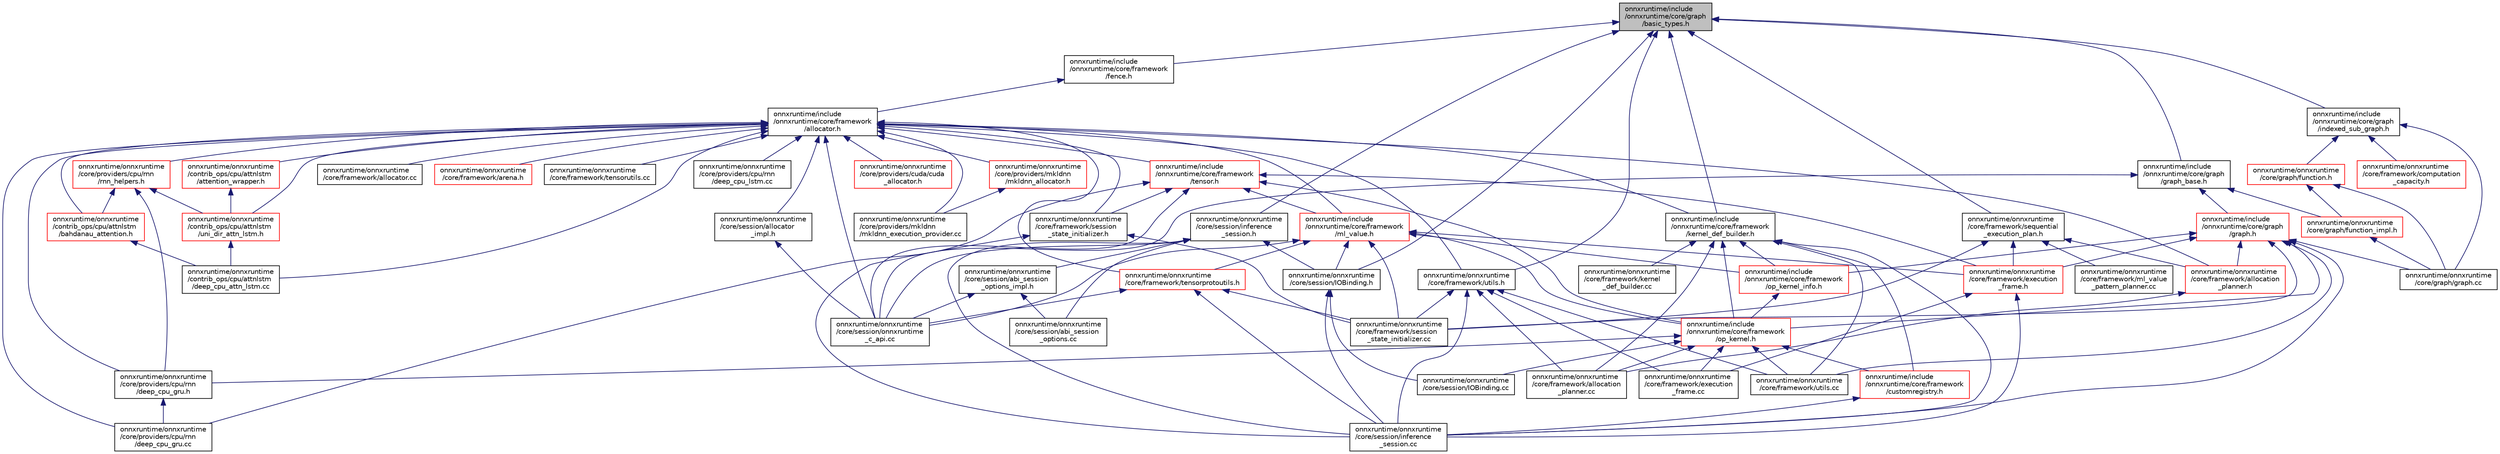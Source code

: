 digraph "onnxruntime/include/onnxruntime/core/graph/basic_types.h"
{
  edge [fontname="Helvetica",fontsize="10",labelfontname="Helvetica",labelfontsize="10"];
  node [fontname="Helvetica",fontsize="10",shape=record];
  Node6 [label="onnxruntime/include\l/onnxruntime/core/graph\l/basic_types.h",height=0.2,width=0.4,color="black", fillcolor="grey75", style="filled", fontcolor="black"];
  Node6 -> Node7 [dir="back",color="midnightblue",fontsize="10",style="solid",fontname="Helvetica"];
  Node7 [label="onnxruntime/include\l/onnxruntime/core/framework\l/fence.h",height=0.2,width=0.4,color="black", fillcolor="white", style="filled",URL="$fence_8h.html"];
  Node7 -> Node8 [dir="back",color="midnightblue",fontsize="10",style="solid",fontname="Helvetica"];
  Node8 [label="onnxruntime/include\l/onnxruntime/core/framework\l/allocator.h",height=0.2,width=0.4,color="black", fillcolor="white", style="filled",URL="$framework_2allocator_8h.html"];
  Node8 -> Node9 [dir="back",color="midnightblue",fontsize="10",style="solid",fontname="Helvetica"];
  Node9 [label="onnxruntime/include\l/onnxruntime/core/framework\l/kernel_def_builder.h",height=0.2,width=0.4,color="black", fillcolor="white", style="filled",URL="$kernel__def__builder_8h.html"];
  Node9 -> Node10 [dir="back",color="midnightblue",fontsize="10",style="solid",fontname="Helvetica"];
  Node10 [label="onnxruntime/include\l/onnxruntime/core/framework\l/customregistry.h",height=0.2,width=0.4,color="red", fillcolor="white", style="filled",URL="$customregistry_8h.html"];
  Node10 -> Node15 [dir="back",color="midnightblue",fontsize="10",style="solid",fontname="Helvetica"];
  Node15 [label="onnxruntime/onnxruntime\l/core/session/inference\l_session.cc",height=0.2,width=0.4,color="black", fillcolor="white", style="filled",URL="$inference__session_8cc.html"];
  Node9 -> Node16 [dir="back",color="midnightblue",fontsize="10",style="solid",fontname="Helvetica"];
  Node16 [label="onnxruntime/include\l/onnxruntime/core/framework\l/op_kernel.h",height=0.2,width=0.4,color="red", fillcolor="white", style="filled",URL="$op__kernel_8h.html"];
  Node16 -> Node10 [dir="back",color="midnightblue",fontsize="10",style="solid",fontname="Helvetica"];
  Node16 -> Node37 [dir="back",color="midnightblue",fontsize="10",style="solid",fontname="Helvetica"];
  Node37 [label="onnxruntime/onnxruntime\l/core/framework/allocation\l_planner.cc",height=0.2,width=0.4,color="black", fillcolor="white", style="filled",URL="$allocation__planner_8cc.html"];
  Node16 -> Node38 [dir="back",color="midnightblue",fontsize="10",style="solid",fontname="Helvetica"];
  Node38 [label="onnxruntime/onnxruntime\l/core/framework/execution\l_frame.cc",height=0.2,width=0.4,color="black", fillcolor="white", style="filled",URL="$execution__frame_8cc.html"];
  Node16 -> Node57 [dir="back",color="midnightblue",fontsize="10",style="solid",fontname="Helvetica"];
  Node57 [label="onnxruntime/onnxruntime\l/core/framework/utils.cc",height=0.2,width=0.4,color="black", fillcolor="white", style="filled",URL="$utils_8cc.html"];
  Node16 -> Node156 [dir="back",color="midnightblue",fontsize="10",style="solid",fontname="Helvetica"];
  Node156 [label="onnxruntime/onnxruntime\l/core/providers/cpu/rnn\l/deep_cpu_gru.h",height=0.2,width=0.4,color="black", fillcolor="white", style="filled",URL="$deep__cpu__gru_8h.html"];
  Node156 -> Node157 [dir="back",color="midnightblue",fontsize="10",style="solid",fontname="Helvetica"];
  Node157 [label="onnxruntime/onnxruntime\l/core/providers/cpu/rnn\l/deep_cpu_gru.cc",height=0.2,width=0.4,color="black", fillcolor="white", style="filled",URL="$deep__cpu__gru_8cc.html"];
  Node16 -> Node269 [dir="back",color="midnightblue",fontsize="10",style="solid",fontname="Helvetica"];
  Node269 [label="onnxruntime/onnxruntime\l/core/session/IOBinding.cc",height=0.2,width=0.4,color="black", fillcolor="white", style="filled",URL="$IOBinding_8cc.html"];
  Node9 -> Node270 [dir="back",color="midnightblue",fontsize="10",style="solid",fontname="Helvetica"];
  Node270 [label="onnxruntime/include\l/onnxruntime/core/framework\l/op_kernel_info.h",height=0.2,width=0.4,color="red", fillcolor="white", style="filled",URL="$op__kernel__info_8h.html"];
  Node270 -> Node16 [dir="back",color="midnightblue",fontsize="10",style="solid",fontname="Helvetica"];
  Node9 -> Node37 [dir="back",color="midnightblue",fontsize="10",style="solid",fontname="Helvetica"];
  Node9 -> Node271 [dir="back",color="midnightblue",fontsize="10",style="solid",fontname="Helvetica"];
  Node271 [label="onnxruntime/onnxruntime\l/core/framework/kernel\l_def_builder.cc",height=0.2,width=0.4,color="black", fillcolor="white", style="filled",URL="$kernel__def__builder_8cc.html"];
  Node9 -> Node57 [dir="back",color="midnightblue",fontsize="10",style="solid",fontname="Helvetica"];
  Node9 -> Node15 [dir="back",color="midnightblue",fontsize="10",style="solid",fontname="Helvetica"];
  Node8 -> Node272 [dir="back",color="midnightblue",fontsize="10",style="solid",fontname="Helvetica"];
  Node272 [label="onnxruntime/include\l/onnxruntime/core/framework\l/ml_value.h",height=0.2,width=0.4,color="red", fillcolor="white", style="filled",URL="$ml__value_8h.html"];
  Node272 -> Node16 [dir="back",color="midnightblue",fontsize="10",style="solid",fontname="Helvetica"];
  Node272 -> Node270 [dir="back",color="midnightblue",fontsize="10",style="solid",fontname="Helvetica"];
  Node272 -> Node273 [dir="back",color="midnightblue",fontsize="10",style="solid",fontname="Helvetica"];
  Node273 [label="onnxruntime/onnxruntime\l/core/framework/execution\l_frame.h",height=0.2,width=0.4,color="red", fillcolor="white", style="filled",URL="$execution__frame_8h.html"];
  Node273 -> Node38 [dir="back",color="midnightblue",fontsize="10",style="solid",fontname="Helvetica"];
  Node273 -> Node15 [dir="back",color="midnightblue",fontsize="10",style="solid",fontname="Helvetica"];
  Node272 -> Node40 [dir="back",color="midnightblue",fontsize="10",style="solid",fontname="Helvetica"];
  Node40 [label="onnxruntime/onnxruntime\l/core/framework/session\l_state_initializer.cc",height=0.2,width=0.4,color="black", fillcolor="white", style="filled",URL="$session__state__initializer_8cc.html"];
  Node272 -> Node280 [dir="back",color="midnightblue",fontsize="10",style="solid",fontname="Helvetica"];
  Node280 [label="onnxruntime/onnxruntime\l/core/framework/tensorprotoutils.h",height=0.2,width=0.4,color="red", fillcolor="white", style="filled",URL="$tensorprotoutils_8h.html"];
  Node280 -> Node40 [dir="back",color="midnightblue",fontsize="10",style="solid",fontname="Helvetica"];
  Node280 -> Node15 [dir="back",color="midnightblue",fontsize="10",style="solid",fontname="Helvetica"];
  Node280 -> Node281 [dir="back",color="midnightblue",fontsize="10",style="solid",fontname="Helvetica"];
  Node281 [label="onnxruntime/onnxruntime\l/core/session/onnxruntime\l_c_api.cc",height=0.2,width=0.4,color="black", fillcolor="white", style="filled",URL="$onnxruntime__c__api_8cc.html"];
  Node272 -> Node282 [dir="back",color="midnightblue",fontsize="10",style="solid",fontname="Helvetica"];
  Node282 [label="onnxruntime/onnxruntime\l/core/session/IOBinding.h",height=0.2,width=0.4,color="black", fillcolor="white", style="filled",URL="$IOBinding_8h.html"];
  Node282 -> Node15 [dir="back",color="midnightblue",fontsize="10",style="solid",fontname="Helvetica"];
  Node282 -> Node269 [dir="back",color="midnightblue",fontsize="10",style="solid",fontname="Helvetica"];
  Node272 -> Node281 [dir="back",color="midnightblue",fontsize="10",style="solid",fontname="Helvetica"];
  Node8 -> Node283 [dir="back",color="midnightblue",fontsize="10",style="solid",fontname="Helvetica"];
  Node283 [label="onnxruntime/include\l/onnxruntime/core/framework\l/tensor.h",height=0.2,width=0.4,color="red", fillcolor="white", style="filled",URL="$tensor_8h.html"];
  Node283 -> Node272 [dir="back",color="midnightblue",fontsize="10",style="solid",fontname="Helvetica"];
  Node283 -> Node16 [dir="back",color="midnightblue",fontsize="10",style="solid",fontname="Helvetica"];
  Node283 -> Node273 [dir="back",color="midnightblue",fontsize="10",style="solid",fontname="Helvetica"];
  Node283 -> Node295 [dir="back",color="midnightblue",fontsize="10",style="solid",fontname="Helvetica"];
  Node295 [label="onnxruntime/onnxruntime\l/core/framework/session\l_state_initializer.h",height=0.2,width=0.4,color="black", fillcolor="white", style="filled",URL="$session__state__initializer_8h.html"];
  Node295 -> Node40 [dir="back",color="midnightblue",fontsize="10",style="solid",fontname="Helvetica"];
  Node295 -> Node15 [dir="back",color="midnightblue",fontsize="10",style="solid",fontname="Helvetica"];
  Node283 -> Node157 [dir="back",color="midnightblue",fontsize="10",style="solid",fontname="Helvetica"];
  Node283 -> Node281 [dir="back",color="midnightblue",fontsize="10",style="solid",fontname="Helvetica"];
  Node8 -> Node309 [dir="back",color="midnightblue",fontsize="10",style="solid",fontname="Helvetica"];
  Node309 [label="onnxruntime/onnxruntime\l/contrib_ops/cpu/attnlstm\l/attention_wrapper.h",height=0.2,width=0.4,color="red", fillcolor="white", style="filled",URL="$attention__wrapper_8h.html"];
  Node309 -> Node307 [dir="back",color="midnightblue",fontsize="10",style="solid",fontname="Helvetica"];
  Node307 [label="onnxruntime/onnxruntime\l/contrib_ops/cpu/attnlstm\l/uni_dir_attn_lstm.h",height=0.2,width=0.4,color="red", fillcolor="white", style="filled",URL="$uni__dir__attn__lstm_8h.html"];
  Node307 -> Node29 [dir="back",color="midnightblue",fontsize="10",style="solid",fontname="Helvetica"];
  Node29 [label="onnxruntime/onnxruntime\l/contrib_ops/cpu/attnlstm\l/deep_cpu_attn_lstm.cc",height=0.2,width=0.4,color="black", fillcolor="white", style="filled",URL="$deep__cpu__attn__lstm_8cc.html"];
  Node8 -> Node305 [dir="back",color="midnightblue",fontsize="10",style="solid",fontname="Helvetica"];
  Node305 [label="onnxruntime/onnxruntime\l/contrib_ops/cpu/attnlstm\l/bahdanau_attention.h",height=0.2,width=0.4,color="red", fillcolor="white", style="filled",URL="$bahdanau__attention_8h.html"];
  Node305 -> Node29 [dir="back",color="midnightblue",fontsize="10",style="solid",fontname="Helvetica"];
  Node8 -> Node307 [dir="back",color="midnightblue",fontsize="10",style="solid",fontname="Helvetica"];
  Node8 -> Node29 [dir="back",color="midnightblue",fontsize="10",style="solid",fontname="Helvetica"];
  Node8 -> Node310 [dir="back",color="midnightblue",fontsize="10",style="solid",fontname="Helvetica"];
  Node310 [label="onnxruntime/onnxruntime\l/core/framework/allocation\l_planner.h",height=0.2,width=0.4,color="red", fillcolor="white", style="filled",URL="$allocation__planner_8h.html"];
  Node310 -> Node37 [dir="back",color="midnightblue",fontsize="10",style="solid",fontname="Helvetica"];
  Node8 -> Node315 [dir="back",color="midnightblue",fontsize="10",style="solid",fontname="Helvetica"];
  Node315 [label="onnxruntime/onnxruntime\l/core/framework/allocator.cc",height=0.2,width=0.4,color="black", fillcolor="white", style="filled",URL="$allocator_8cc.html"];
  Node8 -> Node316 [dir="back",color="midnightblue",fontsize="10",style="solid",fontname="Helvetica"];
  Node316 [label="onnxruntime/onnxruntime\l/core/framework/arena.h",height=0.2,width=0.4,color="red", fillcolor="white", style="filled",URL="$arena_8h.html"];
  Node8 -> Node295 [dir="back",color="midnightblue",fontsize="10",style="solid",fontname="Helvetica"];
  Node8 -> Node280 [dir="back",color="midnightblue",fontsize="10",style="solid",fontname="Helvetica"];
  Node8 -> Node322 [dir="back",color="midnightblue",fontsize="10",style="solid",fontname="Helvetica"];
  Node322 [label="onnxruntime/onnxruntime\l/core/framework/tensorutils.cc",height=0.2,width=0.4,color="black", fillcolor="white", style="filled",URL="$tensorutils_8cc.html"];
  Node8 -> Node323 [dir="back",color="midnightblue",fontsize="10",style="solid",fontname="Helvetica"];
  Node323 [label="onnxruntime/onnxruntime\l/core/framework/utils.h",height=0.2,width=0.4,color="black", fillcolor="white", style="filled",URL="$framework_2utils_8h.html"];
  Node323 -> Node37 [dir="back",color="midnightblue",fontsize="10",style="solid",fontname="Helvetica"];
  Node323 -> Node38 [dir="back",color="midnightblue",fontsize="10",style="solid",fontname="Helvetica"];
  Node323 -> Node40 [dir="back",color="midnightblue",fontsize="10",style="solid",fontname="Helvetica"];
  Node323 -> Node57 [dir="back",color="midnightblue",fontsize="10",style="solid",fontname="Helvetica"];
  Node323 -> Node15 [dir="back",color="midnightblue",fontsize="10",style="solid",fontname="Helvetica"];
  Node8 -> Node157 [dir="back",color="midnightblue",fontsize="10",style="solid",fontname="Helvetica"];
  Node8 -> Node156 [dir="back",color="midnightblue",fontsize="10",style="solid",fontname="Helvetica"];
  Node8 -> Node159 [dir="back",color="midnightblue",fontsize="10",style="solid",fontname="Helvetica"];
  Node159 [label="onnxruntime/onnxruntime\l/core/providers/cpu/rnn\l/deep_cpu_lstm.cc",height=0.2,width=0.4,color="black", fillcolor="white", style="filled",URL="$deep__cpu__lstm_8cc.html"];
  Node8 -> Node303 [dir="back",color="midnightblue",fontsize="10",style="solid",fontname="Helvetica"];
  Node303 [label="onnxruntime/onnxruntime\l/core/providers/cpu/rnn\l/rnn_helpers.h",height=0.2,width=0.4,color="red", fillcolor="white", style="filled",URL="$rnn__helpers_8h.html"];
  Node303 -> Node305 [dir="back",color="midnightblue",fontsize="10",style="solid",fontname="Helvetica"];
  Node303 -> Node307 [dir="back",color="midnightblue",fontsize="10",style="solid",fontname="Helvetica"];
  Node303 -> Node156 [dir="back",color="midnightblue",fontsize="10",style="solid",fontname="Helvetica"];
  Node8 -> Node324 [dir="back",color="midnightblue",fontsize="10",style="solid",fontname="Helvetica"];
  Node324 [label="onnxruntime/onnxruntime\l/core/providers/cuda/cuda\l_allocator.h",height=0.2,width=0.4,color="red", fillcolor="white", style="filled",URL="$cuda__allocator_8h.html"];
  Node8 -> Node325 [dir="back",color="midnightblue",fontsize="10",style="solid",fontname="Helvetica"];
  Node325 [label="onnxruntime/onnxruntime\l/core/providers/mkldnn\l/mkldnn_allocator.h",height=0.2,width=0.4,color="red", fillcolor="white", style="filled",URL="$mkldnn__allocator_8h.html"];
  Node325 -> Node27 [dir="back",color="midnightblue",fontsize="10",style="solid",fontname="Helvetica"];
  Node27 [label="onnxruntime/onnxruntime\l/core/providers/mkldnn\l/mkldnn_execution_provider.cc",height=0.2,width=0.4,color="black", fillcolor="white", style="filled",URL="$mkldnn__execution__provider_8cc.html"];
  Node8 -> Node27 [dir="back",color="midnightblue",fontsize="10",style="solid",fontname="Helvetica"];
  Node8 -> Node326 [dir="back",color="midnightblue",fontsize="10",style="solid",fontname="Helvetica"];
  Node326 [label="onnxruntime/onnxruntime\l/core/session/allocator\l_impl.h",height=0.2,width=0.4,color="black", fillcolor="white", style="filled",URL="$allocator__impl_8h.html"];
  Node326 -> Node281 [dir="back",color="midnightblue",fontsize="10",style="solid",fontname="Helvetica"];
  Node8 -> Node281 [dir="back",color="midnightblue",fontsize="10",style="solid",fontname="Helvetica"];
  Node6 -> Node9 [dir="back",color="midnightblue",fontsize="10",style="solid",fontname="Helvetica"];
  Node6 -> Node327 [dir="back",color="midnightblue",fontsize="10",style="solid",fontname="Helvetica"];
  Node327 [label="onnxruntime/include\l/onnxruntime/core/graph\l/graph_base.h",height=0.2,width=0.4,color="black", fillcolor="white", style="filled",URL="$graph__base_8h.html"];
  Node327 -> Node328 [dir="back",color="midnightblue",fontsize="10",style="solid",fontname="Helvetica"];
  Node328 [label="onnxruntime/include\l/onnxruntime/core/graph\l/graph.h",height=0.2,width=0.4,color="red", fillcolor="white", style="filled",URL="$graph_8h.html"];
  Node328 -> Node16 [dir="back",color="midnightblue",fontsize="10",style="solid",fontname="Helvetica"];
  Node328 -> Node270 [dir="back",color="midnightblue",fontsize="10",style="solid",fontname="Helvetica"];
  Node328 -> Node310 [dir="back",color="midnightblue",fontsize="10",style="solid",fontname="Helvetica"];
  Node328 -> Node273 [dir="back",color="midnightblue",fontsize="10",style="solid",fontname="Helvetica"];
  Node328 -> Node40 [dir="back",color="midnightblue",fontsize="10",style="solid",fontname="Helvetica"];
  Node328 -> Node57 [dir="back",color="midnightblue",fontsize="10",style="solid",fontname="Helvetica"];
  Node328 -> Node352 [dir="back",color="midnightblue",fontsize="10",style="solid",fontname="Helvetica"];
  Node352 [label="onnxruntime/onnxruntime\l/core/graph/graph.cc",height=0.2,width=0.4,color="black", fillcolor="white", style="filled",URL="$graph_8cc.html"];
  Node328 -> Node15 [dir="back",color="midnightblue",fontsize="10",style="solid",fontname="Helvetica"];
  Node327 -> Node355 [dir="back",color="midnightblue",fontsize="10",style="solid",fontname="Helvetica"];
  Node355 [label="onnxruntime/onnxruntime\l/core/graph/function_impl.h",height=0.2,width=0.4,color="red", fillcolor="white", style="filled",URL="$function__impl_8h.html"];
  Node355 -> Node352 [dir="back",color="midnightblue",fontsize="10",style="solid",fontname="Helvetica"];
  Node327 -> Node281 [dir="back",color="midnightblue",fontsize="10",style="solid",fontname="Helvetica"];
  Node6 -> Node357 [dir="back",color="midnightblue",fontsize="10",style="solid",fontname="Helvetica"];
  Node357 [label="onnxruntime/include\l/onnxruntime/core/graph\l/indexed_sub_graph.h",height=0.2,width=0.4,color="black", fillcolor="white", style="filled",URL="$indexed__sub__graph_8h.html"];
  Node357 -> Node358 [dir="back",color="midnightblue",fontsize="10",style="solid",fontname="Helvetica"];
  Node358 [label="onnxruntime/onnxruntime\l/core/framework/computation\l_capacity.h",height=0.2,width=0.4,color="red", fillcolor="white", style="filled",URL="$computation__capacity_8h.html"];
  Node357 -> Node359 [dir="back",color="midnightblue",fontsize="10",style="solid",fontname="Helvetica"];
  Node359 [label="onnxruntime/onnxruntime\l/core/graph/function.h",height=0.2,width=0.4,color="red", fillcolor="white", style="filled",URL="$function_8h.html"];
  Node359 -> Node355 [dir="back",color="midnightblue",fontsize="10",style="solid",fontname="Helvetica"];
  Node359 -> Node352 [dir="back",color="midnightblue",fontsize="10",style="solid",fontname="Helvetica"];
  Node357 -> Node352 [dir="back",color="midnightblue",fontsize="10",style="solid",fontname="Helvetica"];
  Node6 -> Node361 [dir="back",color="midnightblue",fontsize="10",style="solid",fontname="Helvetica"];
  Node361 [label="onnxruntime/onnxruntime\l/core/framework/sequential\l_execution_plan.h",height=0.2,width=0.4,color="black", fillcolor="white", style="filled",URL="$sequential__execution__plan_8h.html"];
  Node361 -> Node310 [dir="back",color="midnightblue",fontsize="10",style="solid",fontname="Helvetica"];
  Node361 -> Node273 [dir="back",color="midnightblue",fontsize="10",style="solid",fontname="Helvetica"];
  Node361 -> Node314 [dir="back",color="midnightblue",fontsize="10",style="solid",fontname="Helvetica"];
  Node314 [label="onnxruntime/onnxruntime\l/core/framework/ml_value\l_pattern_planner.cc",height=0.2,width=0.4,color="black", fillcolor="white", style="filled",URL="$ml__value__pattern__planner_8cc.html"];
  Node361 -> Node40 [dir="back",color="midnightblue",fontsize="10",style="solid",fontname="Helvetica"];
  Node6 -> Node323 [dir="back",color="midnightblue",fontsize="10",style="solid",fontname="Helvetica"];
  Node6 -> Node362 [dir="back",color="midnightblue",fontsize="10",style="solid",fontname="Helvetica"];
  Node362 [label="onnxruntime/onnxruntime\l/core/session/inference\l_session.h",height=0.2,width=0.4,color="black", fillcolor="white", style="filled",URL="$inference__session_8h.html"];
  Node362 -> Node363 [dir="back",color="midnightblue",fontsize="10",style="solid",fontname="Helvetica"];
  Node363 [label="onnxruntime/onnxruntime\l/core/session/abi_session\l_options.cc",height=0.2,width=0.4,color="black", fillcolor="white", style="filled",URL="$abi__session__options_8cc.html"];
  Node362 -> Node364 [dir="back",color="midnightblue",fontsize="10",style="solid",fontname="Helvetica"];
  Node364 [label="onnxruntime/onnxruntime\l/core/session/abi_session\l_options_impl.h",height=0.2,width=0.4,color="black", fillcolor="white", style="filled",URL="$abi__session__options__impl_8h.html"];
  Node364 -> Node363 [dir="back",color="midnightblue",fontsize="10",style="solid",fontname="Helvetica"];
  Node364 -> Node281 [dir="back",color="midnightblue",fontsize="10",style="solid",fontname="Helvetica"];
  Node362 -> Node15 [dir="back",color="midnightblue",fontsize="10",style="solid",fontname="Helvetica"];
  Node362 -> Node282 [dir="back",color="midnightblue",fontsize="10",style="solid",fontname="Helvetica"];
  Node362 -> Node281 [dir="back",color="midnightblue",fontsize="10",style="solid",fontname="Helvetica"];
  Node6 -> Node282 [dir="back",color="midnightblue",fontsize="10",style="solid",fontname="Helvetica"];
}
